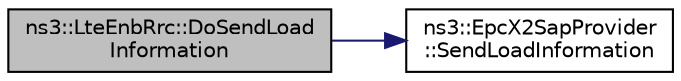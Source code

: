 digraph "ns3::LteEnbRrc::DoSendLoadInformation"
{
  edge [fontname="Helvetica",fontsize="10",labelfontname="Helvetica",labelfontsize="10"];
  node [fontname="Helvetica",fontsize="10",shape=record];
  rankdir="LR";
  Node1 [label="ns3::LteEnbRrc::DoSendLoad\lInformation",height=0.2,width=0.4,color="black", fillcolor="grey75", style="filled", fontcolor="black"];
  Node1 -> Node2 [color="midnightblue",fontsize="10",style="solid"];
  Node2 [label="ns3::EpcX2SapProvider\l::SendLoadInformation",height=0.2,width=0.4,color="black", fillcolor="white", style="filled",URL="$d4/d17/classns3_1_1EpcX2SapProvider.html#aedda6bbbe51962e7bfab888fcc716001"];
}
